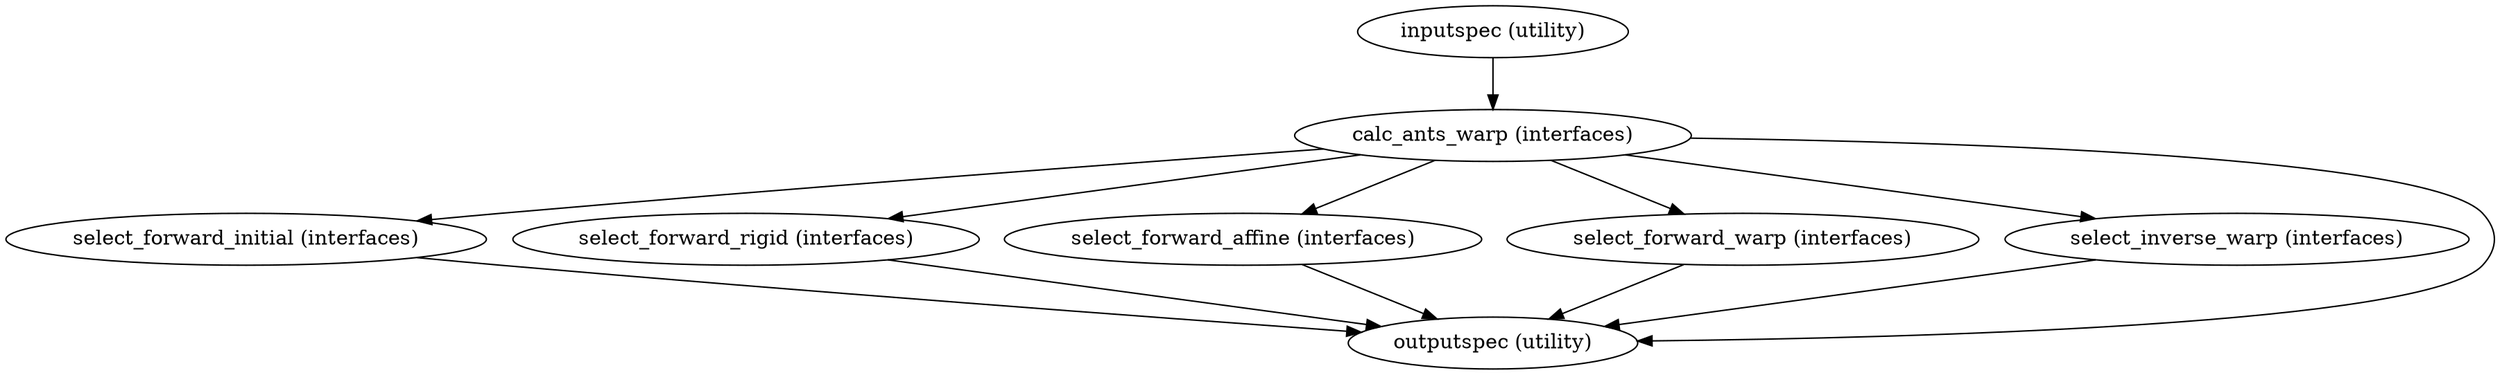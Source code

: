 strict digraph {
"inputspec (utility)";
"calc_ants_warp (interfaces)";
"select_forward_initial (interfaces)";
"select_forward_rigid (interfaces)";
"select_forward_affine (interfaces)";
"select_forward_warp (interfaces)";
"select_inverse_warp (interfaces)";
"outputspec (utility)";
"inputspec (utility)" -> "calc_ants_warp (interfaces)";
"calc_ants_warp (interfaces)" -> "select_forward_initial (interfaces)";
"calc_ants_warp (interfaces)" -> "select_forward_rigid (interfaces)";
"calc_ants_warp (interfaces)" -> "select_forward_affine (interfaces)";
"calc_ants_warp (interfaces)" -> "select_forward_warp (interfaces)";
"calc_ants_warp (interfaces)" -> "select_inverse_warp (interfaces)";
"calc_ants_warp (interfaces)" -> "outputspec (utility)";
"select_forward_initial (interfaces)" -> "outputspec (utility)";
"select_forward_rigid (interfaces)" -> "outputspec (utility)";
"select_forward_affine (interfaces)" -> "outputspec (utility)";
"select_forward_warp (interfaces)" -> "outputspec (utility)";
"select_inverse_warp (interfaces)" -> "outputspec (utility)";
}
